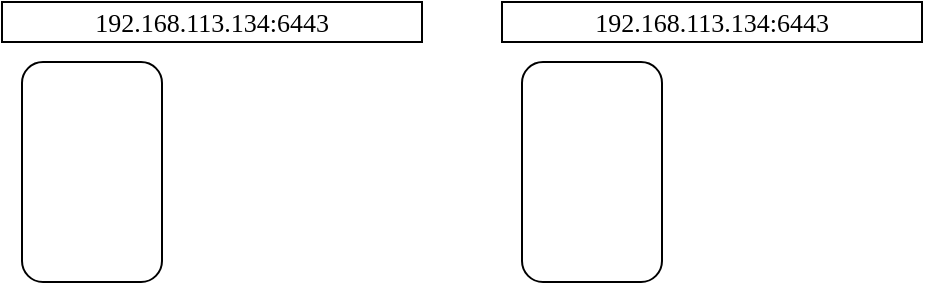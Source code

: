 <mxfile version="24.4.4" type="github">
  <diagram name="第 1 页" id="McA4ajHfGWJ963UaxfSq">
    <mxGraphModel dx="1434" dy="738" grid="1" gridSize="10" guides="1" tooltips="1" connect="1" arrows="1" fold="1" page="1" pageScale="1" pageWidth="827" pageHeight="1169" math="0" shadow="0">
      <root>
        <mxCell id="0" />
        <mxCell id="1" parent="0" />
        <mxCell id="rLbJsoGFCxYMFiliCn_l-1" value="192.168.113.134:6443" style="rounded=0;whiteSpace=wrap;html=1;labelBorderColor=none;labelBackgroundColor=none;textShadow=0;spacingTop=0;spacingLeft=0;spacingBottom=0;spacingRight=0;spacing=207;verticalAlign=middle;fontSize=13;fontFamily=Tahoma;" vertex="1" parent="1">
          <mxGeometry x="80" y="330" width="210" height="20" as="geometry" />
        </mxCell>
        <mxCell id="rLbJsoGFCxYMFiliCn_l-2" value="" style="rounded=1;whiteSpace=wrap;html=1;" vertex="1" parent="1">
          <mxGeometry x="90" y="360" width="70" height="110" as="geometry" />
        </mxCell>
        <mxCell id="rLbJsoGFCxYMFiliCn_l-3" value="192.168.113.134:6443" style="rounded=0;whiteSpace=wrap;html=1;labelBorderColor=none;labelBackgroundColor=none;textShadow=0;spacingTop=0;spacingLeft=0;spacingBottom=0;spacingRight=0;spacing=207;verticalAlign=middle;fontSize=13;fontFamily=Tahoma;" vertex="1" parent="1">
          <mxGeometry x="330" y="330" width="210" height="20" as="geometry" />
        </mxCell>
        <mxCell id="rLbJsoGFCxYMFiliCn_l-4" value="" style="rounded=1;whiteSpace=wrap;html=1;" vertex="1" parent="1">
          <mxGeometry x="340" y="360" width="70" height="110" as="geometry" />
        </mxCell>
      </root>
    </mxGraphModel>
  </diagram>
</mxfile>
